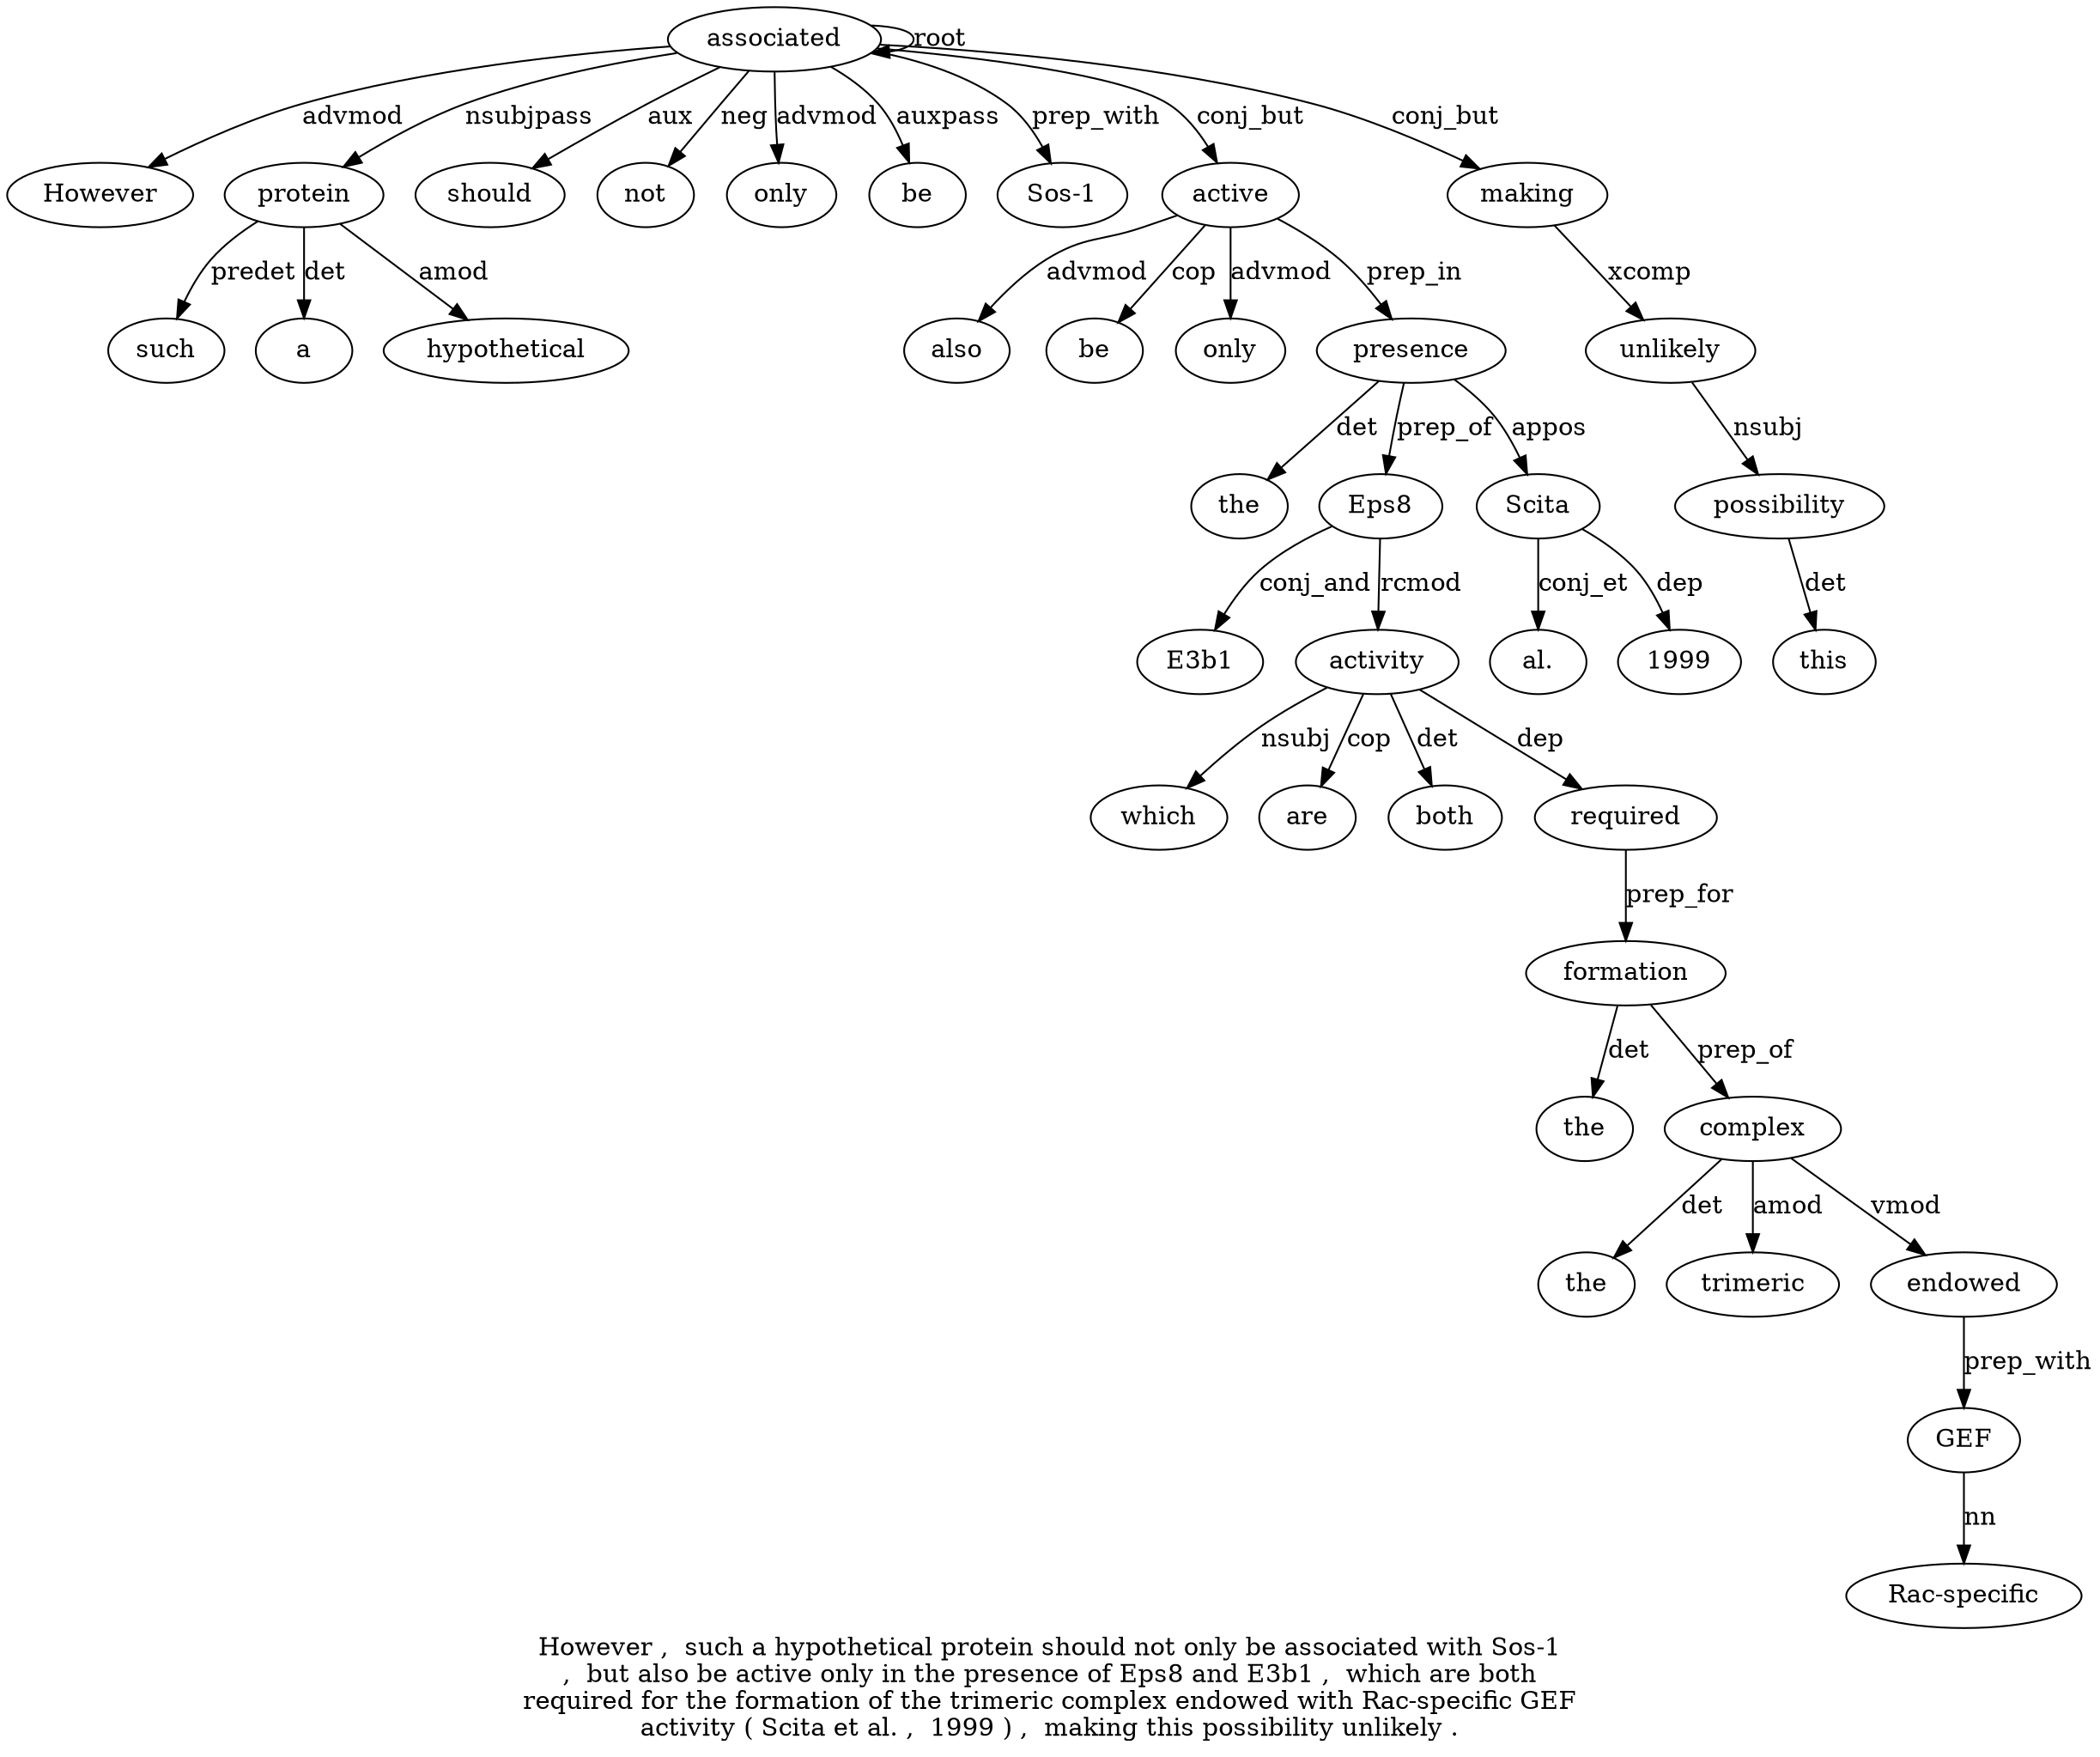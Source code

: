 digraph "However ,  such a hypothetical protein should not only be associated with Sos-1 ,  but also be active only in the presence of Eps8 and E3b1 ,  which are both required for the formation of the trimeric complex endowed with Rac-specific GEF activity ( Scita et al. ,  1999 ) ,  making this possibility unlikely ." {
label="However ,  such a hypothetical protein should not only be associated with Sos-1
,  but also be active only in the presence of Eps8 and E3b1 ,  which are both
required for the formation of the trimeric complex endowed with Rac-specific GEF
activity ( Scita et al. ,  1999 ) ,  making this possibility unlikely .";
associated11 [style=filled, fillcolor=white, label=associated];
However1 [style=filled, fillcolor=white, label=However];
associated11 -> However1  [label=advmod];
protein6 [style=filled, fillcolor=white, label=protein];
such3 [style=filled, fillcolor=white, label=such];
protein6 -> such3  [label=predet];
a4 [style=filled, fillcolor=white, label=a];
protein6 -> a4  [label=det];
hypothetical5 [style=filled, fillcolor=white, label=hypothetical];
protein6 -> hypothetical5  [label=amod];
associated11 -> protein6  [label=nsubjpass];
should7 [style=filled, fillcolor=white, label=should];
associated11 -> should7  [label=aux];
not8 [style=filled, fillcolor=white, label=not];
associated11 -> not8  [label=neg];
only9 [style=filled, fillcolor=white, label=only];
associated11 -> only9  [label=advmod];
be10 [style=filled, fillcolor=white, label=be];
associated11 -> be10  [label=auxpass];
associated11 -> associated11  [label=root];
"Sos-13" [style=filled, fillcolor=white, label="Sos-1"];
associated11 -> "Sos-13"  [label=prep_with];
active18 [style=filled, fillcolor=white, label=active];
also16 [style=filled, fillcolor=white, label=also];
active18 -> also16  [label=advmod];
be17 [style=filled, fillcolor=white, label=be];
active18 -> be17  [label=cop];
associated11 -> active18  [label=conj_but];
only19 [style=filled, fillcolor=white, label=only];
active18 -> only19  [label=advmod];
presence22 [style=filled, fillcolor=white, label=presence];
the21 [style=filled, fillcolor=white, label=the];
presence22 -> the21  [label=det];
active18 -> presence22  [label=prep_in];
Eps824 [style=filled, fillcolor=white, label=Eps8];
presence22 -> Eps824  [label=prep_of];
E3b126 [style=filled, fillcolor=white, label=E3b1];
Eps824 -> E3b126  [label=conj_and];
activity43 [style=filled, fillcolor=white, label=activity];
which28 [style=filled, fillcolor=white, label=which];
activity43 -> which28  [label=nsubj];
are29 [style=filled, fillcolor=white, label=are];
activity43 -> are29  [label=cop];
both30 [style=filled, fillcolor=white, label=both];
activity43 -> both30  [label=det];
required31 [style=filled, fillcolor=white, label=required];
activity43 -> required31  [label=dep];
formation34 [style=filled, fillcolor=white, label=formation];
the33 [style=filled, fillcolor=white, label=the];
formation34 -> the33  [label=det];
required31 -> formation34  [label=prep_for];
complex38 [style=filled, fillcolor=white, label=complex];
the36 [style=filled, fillcolor=white, label=the];
complex38 -> the36  [label=det];
trimeric37 [style=filled, fillcolor=white, label=trimeric];
complex38 -> trimeric37  [label=amod];
formation34 -> complex38  [label=prep_of];
endowed39 [style=filled, fillcolor=white, label=endowed];
complex38 -> endowed39  [label=vmod];
GEF42 [style=filled, fillcolor=white, label=GEF];
"Rac-specific41" [style=filled, fillcolor=white, label="Rac-specific"];
GEF42 -> "Rac-specific41"  [label=nn];
endowed39 -> GEF42  [label=prep_with];
Eps824 -> activity43  [label=rcmod];
Scita45 [style=filled, fillcolor=white, label=Scita];
presence22 -> Scita45  [label=appos];
"al.47" [style=filled, fillcolor=white, label="al."];
Scita45 -> "al.47"  [label=conj_et];
19994 [style=filled, fillcolor=white, label=1999];
Scita45 -> 19994  [label=dep];
making52 [style=filled, fillcolor=white, label=making];
associated11 -> making52  [label=conj_but];
possibility54 [style=filled, fillcolor=white, label=possibility];
this53 [style=filled, fillcolor=white, label=this];
possibility54 -> this53  [label=det];
unlikely55 [style=filled, fillcolor=white, label=unlikely];
unlikely55 -> possibility54  [label=nsubj];
making52 -> unlikely55  [label=xcomp];
}
